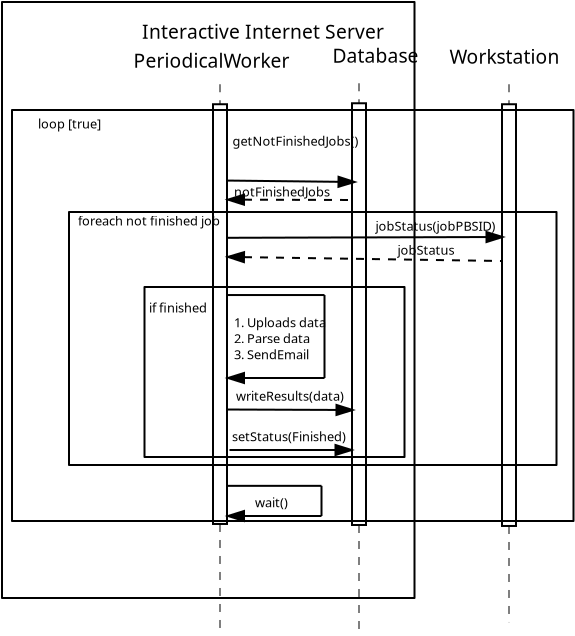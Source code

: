 <?xml version="1.0" encoding="UTF-8"?>
<dia:diagram xmlns:dia="http://www.lysator.liu.se/~alla/dia/">
  <dia:layer name="Background" visible="true">
    <dia:object type="UML - Lifeline" version="0" id="O0">
      <dia:attribute name="obj_pos">
        <dia:point val="51.675,36.962"/>
      </dia:attribute>
      <dia:attribute name="obj_bb">
        <dia:rectangle val="51.325,36.938;52.025,64.537"/>
      </dia:attribute>
      <dia:attribute name="conn_endpoints">
        <dia:point val="51.675,36.962"/>
        <dia:point val="51.675,64.513"/>
      </dia:attribute>
      <dia:attribute name="line_colour">
        <dia:color val="#000000"/>
      </dia:attribute>
      <dia:attribute name="fill_colour">
        <dia:color val="#ffffff"/>
      </dia:attribute>
      <dia:attribute name="rtop">
        <dia:real val="1"/>
      </dia:attribute>
      <dia:attribute name="rbot">
        <dia:real val="21.987"/>
      </dia:attribute>
      <dia:attribute name="draw_focus">
        <dia:boolean val="true"/>
      </dia:attribute>
      <dia:attribute name="draw_cross">
        <dia:boolean val="false"/>
      </dia:attribute>
      <dia:attribute name="cpl_northwest">
        <dia:int val="10"/>
      </dia:attribute>
      <dia:attribute name="cpl_southwest">
        <dia:int val="10"/>
      </dia:attribute>
      <dia:attribute name="cpl_northeast">
        <dia:int val="10"/>
      </dia:attribute>
      <dia:attribute name="cpl_southeast">
        <dia:int val="10"/>
      </dia:attribute>
    </dia:object>
    <dia:object type="UML - Lifeline" version="0" id="O1">
      <dia:attribute name="obj_pos">
        <dia:point val="58.625,36.913"/>
      </dia:attribute>
      <dia:attribute name="obj_bb">
        <dia:rectangle val="58.275,36.888;58.975,64.438"/>
      </dia:attribute>
      <dia:attribute name="conn_endpoints">
        <dia:point val="58.625,36.913"/>
        <dia:point val="58.625,64.412"/>
      </dia:attribute>
      <dia:attribute name="line_colour">
        <dia:color val="#000000"/>
      </dia:attribute>
      <dia:attribute name="fill_colour">
        <dia:color val="#ffffff"/>
      </dia:attribute>
      <dia:attribute name="rtop">
        <dia:real val="1"/>
      </dia:attribute>
      <dia:attribute name="rbot">
        <dia:real val="22.087"/>
      </dia:attribute>
      <dia:attribute name="draw_focus">
        <dia:boolean val="true"/>
      </dia:attribute>
      <dia:attribute name="draw_cross">
        <dia:boolean val="false"/>
      </dia:attribute>
      <dia:attribute name="cpl_northwest">
        <dia:int val="9"/>
      </dia:attribute>
      <dia:attribute name="cpl_southwest">
        <dia:int val="9"/>
      </dia:attribute>
      <dia:attribute name="cpl_northeast">
        <dia:int val="9"/>
      </dia:attribute>
      <dia:attribute name="cpl_southeast">
        <dia:int val="9"/>
      </dia:attribute>
    </dia:object>
    <dia:object type="UML - Lifeline" version="0" id="O2">
      <dia:attribute name="obj_pos">
        <dia:point val="66.125,36.962"/>
      </dia:attribute>
      <dia:attribute name="obj_bb">
        <dia:rectangle val="65.775,36.938;66.475,63.888"/>
      </dia:attribute>
      <dia:attribute name="conn_endpoints">
        <dia:point val="66.125,36.962"/>
        <dia:point val="66.125,63.862"/>
      </dia:attribute>
      <dia:attribute name="line_colour">
        <dia:color val="#000000"/>
      </dia:attribute>
      <dia:attribute name="fill_colour">
        <dia:color val="#ffffff"/>
      </dia:attribute>
      <dia:attribute name="rtop">
        <dia:real val="1"/>
      </dia:attribute>
      <dia:attribute name="rbot">
        <dia:real val="22.087"/>
      </dia:attribute>
      <dia:attribute name="draw_focus">
        <dia:boolean val="true"/>
      </dia:attribute>
      <dia:attribute name="draw_cross">
        <dia:boolean val="false"/>
      </dia:attribute>
      <dia:attribute name="cpl_northwest">
        <dia:int val="8"/>
      </dia:attribute>
      <dia:attribute name="cpl_southwest">
        <dia:int val="8"/>
      </dia:attribute>
      <dia:attribute name="cpl_northeast">
        <dia:int val="8"/>
      </dia:attribute>
      <dia:attribute name="cpl_southeast">
        <dia:int val="8"/>
      </dia:attribute>
    </dia:object>
    <dia:object type="UML - Message" version="0" id="O3">
      <dia:attribute name="obj_pos">
        <dia:point val="52.025,41.778"/>
      </dia:attribute>
      <dia:attribute name="obj_bb">
        <dia:rectangle val="51.974,41.45;58.505,42.714"/>
      </dia:attribute>
      <dia:attribute name="conn_endpoints">
        <dia:point val="52.025,41.778"/>
        <dia:point val="58.45,41.85"/>
      </dia:attribute>
      <dia:attribute name="text_colour">
        <dia:color val="#000000"/>
      </dia:attribute>
      <dia:attribute name="line_colour">
        <dia:color val="#000000"/>
      </dia:attribute>
      <dia:attribute name="text">
        <dia:string>##</dia:string>
      </dia:attribute>
      <dia:attribute name="type">
        <dia:enum val="0"/>
      </dia:attribute>
      <dia:attribute name="text_pos">
        <dia:point val="55.237,42.314"/>
      </dia:attribute>
      <dia:connections>
        <dia:connection handle="0" to="O0" connection="29"/>
      </dia:connections>
    </dia:object>
    <dia:object type="UML - Message" version="0" id="O4">
      <dia:attribute name="obj_pos">
        <dia:point val="52.025,44.64"/>
      </dia:attribute>
      <dia:attribute name="obj_bb">
        <dia:rectangle val="51.975,44.2;65.901,45.52"/>
      </dia:attribute>
      <dia:attribute name="conn_endpoints">
        <dia:point val="52.025,44.64"/>
        <dia:point val="65.85,44.6"/>
      </dia:attribute>
      <dia:attribute name="text_colour">
        <dia:color val="#000000"/>
      </dia:attribute>
      <dia:attribute name="line_colour">
        <dia:color val="#000000"/>
      </dia:attribute>
      <dia:attribute name="text">
        <dia:string>##</dia:string>
      </dia:attribute>
      <dia:attribute name="type">
        <dia:enum val="0"/>
      </dia:attribute>
      <dia:attribute name="text_pos">
        <dia:point val="58.938,45.12"/>
      </dia:attribute>
      <dia:connections>
        <dia:connection handle="0" to="O0" connection="32"/>
      </dia:connections>
    </dia:object>
    <dia:object type="UML - Message" version="0" id="O5">
      <dia:attribute name="obj_pos">
        <dia:point val="52.025,45.594"/>
      </dia:attribute>
      <dia:attribute name="obj_bb">
        <dia:rectangle val="51.974,45.399;65.806,46.597"/>
      </dia:attribute>
      <dia:attribute name="conn_endpoints">
        <dia:point val="52.025,45.594"/>
        <dia:point val="65.75,45.8"/>
      </dia:attribute>
      <dia:attribute name="text_colour">
        <dia:color val="#000000"/>
      </dia:attribute>
      <dia:attribute name="line_colour">
        <dia:color val="#000000"/>
      </dia:attribute>
      <dia:attribute name="text">
        <dia:string>##</dia:string>
      </dia:attribute>
      <dia:attribute name="type">
        <dia:enum val="4"/>
      </dia:attribute>
      <dia:attribute name="text_pos">
        <dia:point val="58.888,46.197"/>
      </dia:attribute>
      <dia:connections>
        <dia:connection handle="0" to="O0" connection="33"/>
      </dia:connections>
    </dia:object>
    <dia:object type="Standard - Text" version="1" id="O6">
      <dia:attribute name="obj_pos">
        <dia:point val="47.35,36.142"/>
      </dia:attribute>
      <dia:attribute name="obj_bb">
        <dia:rectangle val="47.35,35.325;54.027,36.786"/>
      </dia:attribute>
      <dia:attribute name="text">
        <dia:composite type="text">
          <dia:attribute name="string">
            <dia:string>#PeriodicalWorker#</dia:string>
          </dia:attribute>
          <dia:attribute name="font">
            <dia:font family="sans" style="0" name="Helvetica"/>
          </dia:attribute>
          <dia:attribute name="height">
            <dia:real val="1.2"/>
          </dia:attribute>
          <dia:attribute name="pos">
            <dia:point val="47.35,36.142"/>
          </dia:attribute>
          <dia:attribute name="color">
            <dia:color val="#000000"/>
          </dia:attribute>
          <dia:attribute name="alignment">
            <dia:enum val="0"/>
          </dia:attribute>
        </dia:composite>
      </dia:attribute>
      <dia:attribute name="valign">
        <dia:enum val="3"/>
      </dia:attribute>
    </dia:object>
    <dia:object type="Standard - Text" version="1" id="O7">
      <dia:attribute name="obj_pos">
        <dia:point val="57.3,35.892"/>
      </dia:attribute>
      <dia:attribute name="obj_bb">
        <dia:rectangle val="57.3,35.1;61.05,36.487"/>
      </dia:attribute>
      <dia:attribute name="text">
        <dia:composite type="text">
          <dia:attribute name="string">
            <dia:string>#Database#</dia:string>
          </dia:attribute>
          <dia:attribute name="font">
            <dia:font family="sans" style="0" name="Helvetica"/>
          </dia:attribute>
          <dia:attribute name="height">
            <dia:real val="1.2"/>
          </dia:attribute>
          <dia:attribute name="pos">
            <dia:point val="57.3,35.892"/>
          </dia:attribute>
          <dia:attribute name="color">
            <dia:color val="#000000"/>
          </dia:attribute>
          <dia:attribute name="alignment">
            <dia:enum val="0"/>
          </dia:attribute>
        </dia:composite>
      </dia:attribute>
      <dia:attribute name="valign">
        <dia:enum val="3"/>
      </dia:attribute>
    </dia:object>
    <dia:object type="Standard - Text" version="1" id="O8">
      <dia:attribute name="obj_pos">
        <dia:point val="63.15,35.943"/>
      </dia:attribute>
      <dia:attribute name="obj_bb">
        <dia:rectangle val="63.15,35.15;67.755,36.538"/>
      </dia:attribute>
      <dia:attribute name="text">
        <dia:composite type="text">
          <dia:attribute name="string">
            <dia:string>#Workstation#</dia:string>
          </dia:attribute>
          <dia:attribute name="font">
            <dia:font family="sans" style="0" name="Helvetica"/>
          </dia:attribute>
          <dia:attribute name="height">
            <dia:real val="1.2"/>
          </dia:attribute>
          <dia:attribute name="pos">
            <dia:point val="63.15,35.943"/>
          </dia:attribute>
          <dia:attribute name="color">
            <dia:color val="#000000"/>
          </dia:attribute>
          <dia:attribute name="alignment">
            <dia:enum val="0"/>
          </dia:attribute>
        </dia:composite>
      </dia:attribute>
      <dia:attribute name="valign">
        <dia:enum val="3"/>
      </dia:attribute>
    </dia:object>
    <dia:object type="Standard - Text" version="1" id="O9">
      <dia:attribute name="obj_pos">
        <dia:point val="52.3,40.042"/>
      </dia:attribute>
      <dia:attribute name="obj_bb">
        <dia:rectangle val="52.3,39.496;57.869,40.47"/>
      </dia:attribute>
      <dia:attribute name="text">
        <dia:composite type="text">
          <dia:attribute name="string">
            <dia:string>#getNotFinishedJobs()#</dia:string>
          </dia:attribute>
          <dia:attribute name="font">
            <dia:font family="sans" style="0" name="Helvetica"/>
          </dia:attribute>
          <dia:attribute name="height">
            <dia:real val="0.8"/>
          </dia:attribute>
          <dia:attribute name="pos">
            <dia:point val="52.3,40.042"/>
          </dia:attribute>
          <dia:attribute name="color">
            <dia:color val="#000000"/>
          </dia:attribute>
          <dia:attribute name="alignment">
            <dia:enum val="0"/>
          </dia:attribute>
        </dia:composite>
      </dia:attribute>
      <dia:attribute name="valign">
        <dia:enum val="3"/>
      </dia:attribute>
    </dia:object>
    <dia:object type="Standard - Text" version="1" id="O10">
      <dia:attribute name="obj_pos">
        <dia:point val="53.35,41.792"/>
      </dia:attribute>
      <dia:attribute name="obj_bb">
        <dia:rectangle val="53.35,41.392;53.35,42.593"/>
      </dia:attribute>
      <dia:attribute name="text">
        <dia:composite type="text">
          <dia:attribute name="string">
            <dia:string>##</dia:string>
          </dia:attribute>
          <dia:attribute name="font">
            <dia:font family="sans" style="0" name="Helvetica"/>
          </dia:attribute>
          <dia:attribute name="height">
            <dia:real val="0.8"/>
          </dia:attribute>
          <dia:attribute name="pos">
            <dia:point val="53.35,41.792"/>
          </dia:attribute>
          <dia:attribute name="color">
            <dia:color val="#000000"/>
          </dia:attribute>
          <dia:attribute name="alignment">
            <dia:enum val="0"/>
          </dia:attribute>
        </dia:composite>
      </dia:attribute>
      <dia:attribute name="valign">
        <dia:enum val="3"/>
      </dia:attribute>
    </dia:object>
    <dia:object type="Standard - Text" version="1" id="O11">
      <dia:attribute name="obj_pos">
        <dia:point val="59.45,44.292"/>
      </dia:attribute>
      <dia:attribute name="obj_bb">
        <dia:rectangle val="59.45,43.746;64.816,44.72"/>
      </dia:attribute>
      <dia:attribute name="text">
        <dia:composite type="text">
          <dia:attribute name="string">
            <dia:string>#jobStatus(jobPBSID)#</dia:string>
          </dia:attribute>
          <dia:attribute name="font">
            <dia:font family="sans" style="0" name="Helvetica"/>
          </dia:attribute>
          <dia:attribute name="height">
            <dia:real val="0.8"/>
          </dia:attribute>
          <dia:attribute name="pos">
            <dia:point val="59.45,44.292"/>
          </dia:attribute>
          <dia:attribute name="color">
            <dia:color val="#000000"/>
          </dia:attribute>
          <dia:attribute name="alignment">
            <dia:enum val="0"/>
          </dia:attribute>
        </dia:composite>
      </dia:attribute>
      <dia:attribute name="valign">
        <dia:enum val="3"/>
      </dia:attribute>
    </dia:object>
    <dia:object type="Standard - Text" version="1" id="O12">
      <dia:attribute name="obj_pos">
        <dia:point val="60.55,45.492"/>
      </dia:attribute>
      <dia:attribute name="obj_bb">
        <dia:rectangle val="60.55,44.946;63.001,45.92"/>
      </dia:attribute>
      <dia:attribute name="text">
        <dia:composite type="text">
          <dia:attribute name="string">
            <dia:string>#jobStatus#</dia:string>
          </dia:attribute>
          <dia:attribute name="font">
            <dia:font family="sans" style="0" name="Helvetica"/>
          </dia:attribute>
          <dia:attribute name="height">
            <dia:real val="0.8"/>
          </dia:attribute>
          <dia:attribute name="pos">
            <dia:point val="60.55,45.492"/>
          </dia:attribute>
          <dia:attribute name="color">
            <dia:color val="#000000"/>
          </dia:attribute>
          <dia:attribute name="alignment">
            <dia:enum val="0"/>
          </dia:attribute>
        </dia:composite>
      </dia:attribute>
      <dia:attribute name="valign">
        <dia:enum val="3"/>
      </dia:attribute>
    </dia:object>
    <dia:object type="UML - Message" version="0" id="O13">
      <dia:attribute name="obj_pos">
        <dia:point val="52.025,42.732"/>
      </dia:attribute>
      <dia:attribute name="obj_bb">
        <dia:rectangle val="51.975,42.35;58.451,43.641"/>
      </dia:attribute>
      <dia:attribute name="conn_endpoints">
        <dia:point val="52.025,42.732"/>
        <dia:point val="58.4,42.75"/>
      </dia:attribute>
      <dia:attribute name="text_colour">
        <dia:color val="#000000"/>
      </dia:attribute>
      <dia:attribute name="line_colour">
        <dia:color val="#000000"/>
      </dia:attribute>
      <dia:attribute name="text">
        <dia:string>##</dia:string>
      </dia:attribute>
      <dia:attribute name="type">
        <dia:enum val="4"/>
      </dia:attribute>
      <dia:attribute name="text_pos">
        <dia:point val="55.212,43.241"/>
      </dia:attribute>
      <dia:connections>
        <dia:connection handle="0" to="O0" connection="30"/>
      </dia:connections>
    </dia:object>
    <dia:object type="Standard - Text" version="1" id="O14">
      <dia:attribute name="obj_pos">
        <dia:point val="44.575,44.03"/>
      </dia:attribute>
      <dia:attribute name="obj_bb">
        <dia:rectangle val="44.575,43.484;50.636,44.458"/>
      </dia:attribute>
      <dia:attribute name="text">
        <dia:composite type="text">
          <dia:attribute name="string">
            <dia:string>#foreach not finished job#</dia:string>
          </dia:attribute>
          <dia:attribute name="font">
            <dia:font family="sans" style="0" name="Helvetica"/>
          </dia:attribute>
          <dia:attribute name="height">
            <dia:real val="0.8"/>
          </dia:attribute>
          <dia:attribute name="pos">
            <dia:point val="44.575,44.03"/>
          </dia:attribute>
          <dia:attribute name="color">
            <dia:color val="#000000"/>
          </dia:attribute>
          <dia:attribute name="alignment">
            <dia:enum val="0"/>
          </dia:attribute>
        </dia:composite>
      </dia:attribute>
      <dia:attribute name="valign">
        <dia:enum val="3"/>
      </dia:attribute>
    </dia:object>
    <dia:object type="Standard - Text" version="1" id="O15">
      <dia:attribute name="obj_pos">
        <dia:point val="48.125,48.38"/>
      </dia:attribute>
      <dia:attribute name="obj_bb">
        <dia:rectangle val="48.125,47.834;50.611,48.808"/>
      </dia:attribute>
      <dia:attribute name="text">
        <dia:composite type="text">
          <dia:attribute name="string">
            <dia:string>#if finished#</dia:string>
          </dia:attribute>
          <dia:attribute name="font">
            <dia:font family="sans" style="0" name="Helvetica"/>
          </dia:attribute>
          <dia:attribute name="height">
            <dia:real val="0.8"/>
          </dia:attribute>
          <dia:attribute name="pos">
            <dia:point val="48.125,48.38"/>
          </dia:attribute>
          <dia:attribute name="color">
            <dia:color val="#000000"/>
          </dia:attribute>
          <dia:attribute name="alignment">
            <dia:enum val="0"/>
          </dia:attribute>
        </dia:composite>
      </dia:attribute>
      <dia:attribute name="valign">
        <dia:enum val="3"/>
      </dia:attribute>
    </dia:object>
    <dia:object type="UML - Message" version="0" id="O16">
      <dia:attribute name="obj_pos">
        <dia:point val="52.025,47.502"/>
      </dia:attribute>
      <dia:attribute name="obj_bb">
        <dia:rectangle val="51.955,46.716;57.197,51.987"/>
      </dia:attribute>
      <dia:attribute name="conn_endpoints">
        <dia:point val="52.025,47.502"/>
        <dia:point val="56.9,51.65"/>
      </dia:attribute>
      <dia:attribute name="text_colour">
        <dia:color val="#000000"/>
      </dia:attribute>
      <dia:attribute name="line_colour">
        <dia:color val="#000000"/>
      </dia:attribute>
      <dia:attribute name="text">
        <dia:string>##</dia:string>
      </dia:attribute>
      <dia:attribute name="type">
        <dia:enum val="6"/>
      </dia:attribute>
      <dia:attribute name="text_pos">
        <dia:point val="53.65,47.116"/>
      </dia:attribute>
      <dia:connections>
        <dia:connection handle="0" to="O0" connection="35"/>
      </dia:connections>
    </dia:object>
    <dia:object type="Standard - Text" version="1" id="O17">
      <dia:attribute name="obj_pos">
        <dia:point val="52.375,49.11"/>
      </dia:attribute>
      <dia:attribute name="obj_bb">
        <dia:rectangle val="52.375,48.595;56.485,52.041"/>
      </dia:attribute>
      <dia:attribute name="text">
        <dia:composite type="text">
          <dia:attribute name="string">
            <dia:string>#1. Uploads data
2. Parse data
3. SendEmail
#</dia:string>
          </dia:attribute>
          <dia:attribute name="font">
            <dia:font family="sans" style="0" name="Helvetica"/>
          </dia:attribute>
          <dia:attribute name="height">
            <dia:real val="0.8"/>
          </dia:attribute>
          <dia:attribute name="pos">
            <dia:point val="52.375,49.11"/>
          </dia:attribute>
          <dia:attribute name="color">
            <dia:color val="#000000"/>
          </dia:attribute>
          <dia:attribute name="alignment">
            <dia:enum val="0"/>
          </dia:attribute>
        </dia:composite>
      </dia:attribute>
      <dia:attribute name="valign">
        <dia:enum val="3"/>
      </dia:attribute>
    </dia:object>
    <dia:object type="UML - Message" version="0" id="O18">
      <dia:attribute name="obj_pos">
        <dia:point val="52.025,53.226"/>
      </dia:attribute>
      <dia:attribute name="obj_bb">
        <dia:rectangle val="51.975,52.85;58.401,54.138"/>
      </dia:attribute>
      <dia:attribute name="conn_endpoints">
        <dia:point val="52.025,53.226"/>
        <dia:point val="58.35,53.25"/>
      </dia:attribute>
      <dia:attribute name="text_colour">
        <dia:color val="#000000"/>
      </dia:attribute>
      <dia:attribute name="line_colour">
        <dia:color val="#000000"/>
      </dia:attribute>
      <dia:attribute name="text">
        <dia:string>##</dia:string>
      </dia:attribute>
      <dia:attribute name="type">
        <dia:enum val="0"/>
      </dia:attribute>
      <dia:attribute name="text_pos">
        <dia:point val="55.188,53.738"/>
      </dia:attribute>
      <dia:connections>
        <dia:connection handle="0" to="O0" connection="40"/>
      </dia:connections>
    </dia:object>
    <dia:object type="Standard - Text" version="1" id="O19">
      <dia:attribute name="obj_pos">
        <dia:point val="52.475,52.787"/>
      </dia:attribute>
      <dia:attribute name="obj_bb">
        <dia:rectangle val="52.475,52.303;57.198,54.221"/>
      </dia:attribute>
      <dia:attribute name="text">
        <dia:composite type="text">
          <dia:attribute name="string">
            <dia:string>#writeResults(data)
#</dia:string>
          </dia:attribute>
          <dia:attribute name="font">
            <dia:font family="sans" style="0" name="Helvetica"/>
          </dia:attribute>
          <dia:attribute name="height">
            <dia:real val="0.8"/>
          </dia:attribute>
          <dia:attribute name="pos">
            <dia:point val="52.475,52.787"/>
          </dia:attribute>
          <dia:attribute name="color">
            <dia:color val="#000000"/>
          </dia:attribute>
          <dia:attribute name="alignment">
            <dia:enum val="0"/>
          </dia:attribute>
        </dia:composite>
      </dia:attribute>
      <dia:attribute name="valign">
        <dia:enum val="3"/>
      </dia:attribute>
    </dia:object>
    <dia:object type="Standard - Text" version="1" id="O20">
      <dia:attribute name="obj_pos">
        <dia:point val="52.275,54.815"/>
      </dia:attribute>
      <dia:attribute name="obj_bb">
        <dia:rectangle val="52.275,54.332;57.326,56.249"/>
      </dia:attribute>
      <dia:attribute name="text">
        <dia:composite type="text">
          <dia:attribute name="string">
            <dia:string>#setStatus(Finished)
#</dia:string>
          </dia:attribute>
          <dia:attribute name="font">
            <dia:font family="sans" style="0" name="Helvetica"/>
          </dia:attribute>
          <dia:attribute name="height">
            <dia:real val="0.8"/>
          </dia:attribute>
          <dia:attribute name="pos">
            <dia:point val="52.275,54.815"/>
          </dia:attribute>
          <dia:attribute name="color">
            <dia:color val="#000000"/>
          </dia:attribute>
          <dia:attribute name="alignment">
            <dia:enum val="0"/>
          </dia:attribute>
        </dia:composite>
      </dia:attribute>
      <dia:attribute name="valign">
        <dia:enum val="3"/>
      </dia:attribute>
    </dia:object>
    <dia:object type="UML - Message" version="0" id="O21">
      <dia:attribute name="obj_pos">
        <dia:point val="52.15,55.25"/>
      </dia:attribute>
      <dia:attribute name="obj_bb">
        <dia:rectangle val="52.1,54.85;58.35,56.15"/>
      </dia:attribute>
      <dia:attribute name="conn_endpoints">
        <dia:point val="52.15,55.25"/>
        <dia:point val="58.3,55.25"/>
      </dia:attribute>
      <dia:attribute name="text_colour">
        <dia:color val="#000000"/>
      </dia:attribute>
      <dia:attribute name="line_colour">
        <dia:color val="#000000"/>
      </dia:attribute>
      <dia:attribute name="text">
        <dia:string>##</dia:string>
      </dia:attribute>
      <dia:attribute name="type">
        <dia:enum val="0"/>
      </dia:attribute>
      <dia:attribute name="text_pos">
        <dia:point val="55.225,55.75"/>
      </dia:attribute>
    </dia:object>
    <dia:object type="UML - Message" version="0" id="O22">
      <dia:attribute name="obj_pos">
        <dia:point val="52.025,57.042"/>
      </dia:attribute>
      <dia:attribute name="obj_bb">
        <dia:rectangle val="51.962,54.936;56.919,58.946"/>
      </dia:attribute>
      <dia:attribute name="conn_endpoints">
        <dia:point val="52.025,57.042"/>
        <dia:point val="56.75,58.55"/>
      </dia:attribute>
      <dia:attribute name="text_colour">
        <dia:color val="#000000"/>
      </dia:attribute>
      <dia:attribute name="line_colour">
        <dia:color val="#000000"/>
      </dia:attribute>
      <dia:attribute name="text">
        <dia:string>##</dia:string>
      </dia:attribute>
      <dia:attribute name="type">
        <dia:enum val="6"/>
      </dia:attribute>
      <dia:attribute name="text_pos">
        <dia:point val="53.575,55.336"/>
      </dia:attribute>
      <dia:connections>
        <dia:connection handle="0" to="O0" connection="44"/>
      </dia:connections>
    </dia:object>
    <dia:object type="Standard - Text" version="1" id="O23">
      <dia:attribute name="obj_pos">
        <dia:point val="53.425,58.115"/>
      </dia:attribute>
      <dia:attribute name="obj_bb">
        <dia:rectangle val="53.407,57.632;54.85,59.549"/>
      </dia:attribute>
      <dia:attribute name="text">
        <dia:composite type="text">
          <dia:attribute name="string">
            <dia:string>#wait()
#</dia:string>
          </dia:attribute>
          <dia:attribute name="font">
            <dia:font family="sans" style="0" name="Helvetica"/>
          </dia:attribute>
          <dia:attribute name="height">
            <dia:real val="0.8"/>
          </dia:attribute>
          <dia:attribute name="pos">
            <dia:point val="53.425,58.115"/>
          </dia:attribute>
          <dia:attribute name="color">
            <dia:color val="#000000"/>
          </dia:attribute>
          <dia:attribute name="alignment">
            <dia:enum val="0"/>
          </dia:attribute>
        </dia:composite>
      </dia:attribute>
      <dia:attribute name="valign">
        <dia:enum val="3"/>
      </dia:attribute>
    </dia:object>
    <dia:object type="Standard - Box" version="0" id="O24">
      <dia:attribute name="obj_pos">
        <dia:point val="44.125,43.35"/>
      </dia:attribute>
      <dia:attribute name="obj_bb">
        <dia:rectangle val="44.075,43.3;68.55,56.05"/>
      </dia:attribute>
      <dia:attribute name="elem_corner">
        <dia:point val="44.125,43.35"/>
      </dia:attribute>
      <dia:attribute name="elem_width">
        <dia:real val="24.375"/>
      </dia:attribute>
      <dia:attribute name="elem_height">
        <dia:real val="12.65"/>
      </dia:attribute>
      <dia:attribute name="show_background">
        <dia:boolean val="false"/>
      </dia:attribute>
      <dia:attribute name="corner_radius">
        <dia:real val="1.175e-38"/>
      </dia:attribute>
    </dia:object>
    <dia:object type="Standard - Text" version="1" id="O25">
      <dia:attribute name="obj_pos">
        <dia:point val="52.375,42.58"/>
      </dia:attribute>
      <dia:attribute name="obj_bb">
        <dia:rectangle val="52.375,42.034;56.646,43.008"/>
      </dia:attribute>
      <dia:attribute name="text">
        <dia:composite type="text">
          <dia:attribute name="string">
            <dia:string>#notFinishedJobs#</dia:string>
          </dia:attribute>
          <dia:attribute name="font">
            <dia:font family="sans" style="0" name="Helvetica"/>
          </dia:attribute>
          <dia:attribute name="height">
            <dia:real val="0.8"/>
          </dia:attribute>
          <dia:attribute name="pos">
            <dia:point val="52.375,42.58"/>
          </dia:attribute>
          <dia:attribute name="color">
            <dia:color val="#000000"/>
          </dia:attribute>
          <dia:attribute name="alignment">
            <dia:enum val="0"/>
          </dia:attribute>
        </dia:composite>
      </dia:attribute>
      <dia:attribute name="valign">
        <dia:enum val="3"/>
      </dia:attribute>
    </dia:object>
    <dia:object type="Standard - Box" version="0" id="O26">
      <dia:attribute name="obj_pos">
        <dia:point val="47.9,47.1"/>
      </dia:attribute>
      <dia:attribute name="obj_bb">
        <dia:rectangle val="47.85,47.05;60.95,55.65"/>
      </dia:attribute>
      <dia:attribute name="elem_corner">
        <dia:point val="47.9,47.1"/>
      </dia:attribute>
      <dia:attribute name="elem_width">
        <dia:real val="13"/>
      </dia:attribute>
      <dia:attribute name="elem_height">
        <dia:real val="8.5"/>
      </dia:attribute>
      <dia:attribute name="show_background">
        <dia:boolean val="false"/>
      </dia:attribute>
      <dia:attribute name="corner_radius">
        <dia:real val="1.175e-38"/>
      </dia:attribute>
    </dia:object>
    <dia:object type="Standard - Text" version="1" id="O27">
      <dia:attribute name="obj_pos">
        <dia:point val="42.575,39.18"/>
      </dia:attribute>
      <dia:attribute name="obj_bb">
        <dia:rectangle val="42.575,38.634;45.191,39.608"/>
      </dia:attribute>
      <dia:attribute name="text">
        <dia:composite type="text">
          <dia:attribute name="string">
            <dia:string>#loop [true]#</dia:string>
          </dia:attribute>
          <dia:attribute name="font">
            <dia:font family="sans" style="0" name="Helvetica"/>
          </dia:attribute>
          <dia:attribute name="height">
            <dia:real val="0.8"/>
          </dia:attribute>
          <dia:attribute name="pos">
            <dia:point val="42.575,39.18"/>
          </dia:attribute>
          <dia:attribute name="color">
            <dia:color val="#000000"/>
          </dia:attribute>
          <dia:attribute name="alignment">
            <dia:enum val="0"/>
          </dia:attribute>
        </dia:composite>
      </dia:attribute>
      <dia:attribute name="valign">
        <dia:enum val="3"/>
      </dia:attribute>
    </dia:object>
    <dia:object type="Standard - Box" version="0" id="O28">
      <dia:attribute name="obj_pos">
        <dia:point val="41.275,38.25"/>
      </dia:attribute>
      <dia:attribute name="obj_bb">
        <dia:rectangle val="41.225,38.2;69.4,58.85"/>
      </dia:attribute>
      <dia:attribute name="elem_corner">
        <dia:point val="41.275,38.25"/>
      </dia:attribute>
      <dia:attribute name="elem_width">
        <dia:real val="28.075"/>
      </dia:attribute>
      <dia:attribute name="elem_height">
        <dia:real val="20.55"/>
      </dia:attribute>
      <dia:attribute name="show_background">
        <dia:boolean val="false"/>
      </dia:attribute>
      <dia:attribute name="corner_radius">
        <dia:real val="1.175e-38"/>
      </dia:attribute>
    </dia:object>
    <dia:object type="Standard - Text" version="1" id="O29">
      <dia:attribute name="obj_pos">
        <dia:point val="47.775,34.693"/>
      </dia:attribute>
      <dia:attribute name="obj_bb">
        <dia:rectangle val="47.775,33.876;57.874,35.337"/>
      </dia:attribute>
      <dia:attribute name="text">
        <dia:composite type="text">
          <dia:attribute name="string">
            <dia:string>#Interactive Internet Server#</dia:string>
          </dia:attribute>
          <dia:attribute name="font">
            <dia:font family="sans" style="0" name="Helvetica"/>
          </dia:attribute>
          <dia:attribute name="height">
            <dia:real val="1.2"/>
          </dia:attribute>
          <dia:attribute name="pos">
            <dia:point val="47.775,34.693"/>
          </dia:attribute>
          <dia:attribute name="color">
            <dia:color val="#000000"/>
          </dia:attribute>
          <dia:attribute name="alignment">
            <dia:enum val="0"/>
          </dia:attribute>
        </dia:composite>
      </dia:attribute>
      <dia:attribute name="valign">
        <dia:enum val="3"/>
      </dia:attribute>
    </dia:object>
    <dia:object type="Standard - Box" version="0" id="O30">
      <dia:attribute name="obj_pos">
        <dia:point val="40.775,32.85"/>
      </dia:attribute>
      <dia:attribute name="obj_bb">
        <dia:rectangle val="40.725,32.8;61.45,62.7"/>
      </dia:attribute>
      <dia:attribute name="elem_corner">
        <dia:point val="40.775,32.85"/>
      </dia:attribute>
      <dia:attribute name="elem_width">
        <dia:real val="20.625"/>
      </dia:attribute>
      <dia:attribute name="elem_height">
        <dia:real val="29.8"/>
      </dia:attribute>
      <dia:attribute name="show_background">
        <dia:boolean val="false"/>
      </dia:attribute>
      <dia:attribute name="corner_radius">
        <dia:real val="1.175e-38"/>
      </dia:attribute>
    </dia:object>
  </dia:layer>
</dia:diagram>
